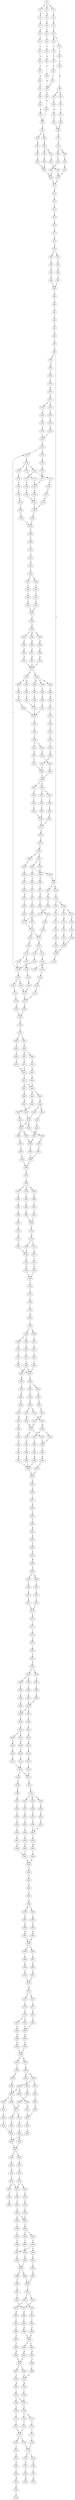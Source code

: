 strict digraph  {
	S0 -> S1 [ label = Y ];
	S0 -> S2 [ label = S ];
	S0 -> S3 [ label = K ];
	S1 -> S4 [ label = K ];
	S2 -> S5 [ label = Q ];
	S3 -> S6 [ label = S ];
	S4 -> S7 [ label = S ];
	S5 -> S8 [ label = S ];
	S6 -> S9 [ label = Q ];
	S7 -> S10 [ label = L ];
	S8 -> S11 [ label = F ];
	S9 -> S12 [ label = S ];
	S10 -> S13 [ label = T ];
	S11 -> S14 [ label = I ];
	S12 -> S15 [ label = H ];
	S12 -> S16 [ label = L ];
	S13 -> S17 [ label = L ];
	S14 -> S18 [ label = V ];
	S15 -> S19 [ label = A ];
	S16 -> S20 [ label = T ];
	S17 -> S21 [ label = V ];
	S18 -> S22 [ label = K ];
	S19 -> S23 [ label = V ];
	S20 -> S24 [ label = K ];
	S21 -> S25 [ label = S ];
	S22 -> S26 [ label = Y ];
	S23 -> S27 [ label = K ];
	S24 -> S28 [ label = D ];
	S25 -> S29 [ label = K ];
	S26 -> S30 [ label = K ];
	S27 -> S31 [ label = Y ];
	S28 -> S32 [ label = R ];
	S28 -> S33 [ label = K ];
	S29 -> S34 [ label = S ];
	S30 -> S35 [ label = L ];
	S31 -> S30 [ label = K ];
	S32 -> S36 [ label = L ];
	S33 -> S37 [ label = L ];
	S34 -> S38 [ label = K ];
	S35 -> S39 [ label = K ];
	S36 -> S40 [ label = K ];
	S37 -> S41 [ label = K ];
	S38 -> S42 [ label = L ];
	S39 -> S43 [ label = L ];
	S40 -> S44 [ label = F ];
	S41 -> S45 [ label = F ];
	S42 -> S46 [ label = K ];
	S43 -> S47 [ label = L ];
	S44 -> S48 [ label = L ];
	S45 -> S48 [ label = L ];
	S46 -> S43 [ label = L ];
	S47 -> S49 [ label = P ];
	S47 -> S50 [ label = A ];
	S48 -> S51 [ label = A ];
	S49 -> S52 [ label = K ];
	S50 -> S53 [ label = K ];
	S51 -> S54 [ label = R ];
	S52 -> S55 [ label = K ];
	S52 -> S56 [ label = R ];
	S53 -> S57 [ label = K ];
	S54 -> S58 [ label = R ];
	S54 -> S59 [ label = K ];
	S55 -> S60 [ label = V ];
	S56 -> S61 [ label = V ];
	S57 -> S62 [ label = V ];
	S58 -> S63 [ label = V ];
	S59 -> S64 [ label = V ];
	S60 -> S65 [ label = E ];
	S61 -> S66 [ label = E ];
	S62 -> S65 [ label = E ];
	S63 -> S67 [ label = E ];
	S64 -> S68 [ label = E ];
	S65 -> S69 [ label = K ];
	S66 -> S70 [ label = K ];
	S67 -> S70 [ label = K ];
	S68 -> S69 [ label = K ];
	S69 -> S71 [ label = N ];
	S70 -> S71 [ label = N ];
	S71 -> S72 [ label = R ];
	S72 -> S73 [ label = L ];
	S73 -> S74 [ label = T ];
	S74 -> S75 [ label = Y ];
	S75 -> S76 [ label = V ];
	S76 -> S77 [ label = V ];
	S77 -> S78 [ label = P ];
	S78 -> S79 [ label = N ];
	S79 -> S80 [ label = Q ];
	S79 -> S81 [ label = L ];
	S80 -> S82 [ label = L ];
	S81 -> S83 [ label = L ];
	S82 -> S84 [ label = P ];
	S83 -> S85 [ label = P ];
	S84 -> S86 [ label = T ];
	S85 -> S87 [ label = T ];
	S86 -> S88 [ label = L ];
	S87 -> S88 [ label = L ];
	S88 -> S89 [ label = V ];
	S89 -> S90 [ label = T ];
	S90 -> S91 [ label = Y ];
	S91 -> S92 [ label = F ];
	S92 -> S93 [ label = V ];
	S93 -> S94 [ label = A ];
	S94 -> S95 [ label = V ];
	S95 -> S96 [ label = V ];
	S96 -> S97 [ label = E ];
	S96 -> S98 [ label = G ];
	S97 -> S99 [ label = D ];
	S98 -> S100 [ label = D ];
	S98 -> S101 [ label = V ];
	S99 -> S102 [ label = V ];
	S100 -> S103 [ label = V ];
	S101 -> S104 [ label = N ];
	S102 -> S105 [ label = A ];
	S103 -> S106 [ label = A ];
	S103 -> S107 [ label = T ];
	S104 -> S108 [ label = V ];
	S105 -> S109 [ label = D ];
	S106 -> S110 [ label = K ];
	S106 -> S111 [ label = N ];
	S107 -> S112 [ label = N ];
	S108 -> S113 [ label = F ];
	S109 -> S114 [ label = K ];
	S110 -> S115 [ label = R ];
	S111 -> S116 [ label = R ];
	S112 -> S117 [ label = K ];
	S113 -> S118 [ label = I ];
	S114 -> S119 [ label = F ];
	S114 -> S120 [ label = S ];
	S115 -> S121 [ label = S ];
	S116 -> S122 [ label = S ];
	S117 -> S123 [ label = S ];
	S118 -> S124 [ label = V ];
	S119 -> S125 [ label = G ];
	S120 -> S126 [ label = G ];
	S121 -> S127 [ label = G ];
	S122 -> S128 [ label = G ];
	S123 -> S129 [ label = G ];
	S124 -> S130 [ label = M ];
	S124 -> S131 [ label = I ];
	S125 -> S132 [ label = L ];
	S126 -> S133 [ label = L ];
	S127 -> S134 [ label = P ];
	S128 -> S134 [ label = P ];
	S129 -> S135 [ label = P ];
	S130 -> S136 [ label = E ];
	S131 -> S137 [ label = E ];
	S132 -> S138 [ label = R ];
	S133 -> S139 [ label = R ];
	S134 -> S140 [ label = R ];
	S135 -> S140 [ label = R ];
	S136 -> S141 [ label = N ];
	S137 -> S142 [ label = I ];
	S137 -> S143 [ label = N ];
	S138 -> S144 [ label = L ];
	S139 -> S144 [ label = L ];
	S140 -> S145 [ label = L ];
	S141 -> S146 [ label = V ];
	S141 -> S147 [ label = T ];
	S142 -> S148 [ label = A ];
	S143 -> S149 [ label = V ];
	S144 -> S150 [ label = Y ];
	S145 -> S151 [ label = Y ];
	S146 -> S152 [ label = S ];
	S147 -> S153 [ label = S ];
	S148 -> S154 [ label = T ];
	S149 -> S152 [ label = S ];
	S150 -> S155 [ label = I ];
	S150 -> S156 [ label = T ];
	S151 -> S155 [ label = I ];
	S152 -> S157 [ label = T ];
	S153 -> S158 [ label = T ];
	S154 -> S159 [ label = T ];
	S155 -> S160 [ label = F ];
	S156 -> S161 [ label = F ];
	S157 -> S162 [ label = G ];
	S157 -> S163 [ label = D ];
	S158 -> S164 [ label = D ];
	S159 -> S165 [ label = D ];
	S160 -> S166 [ label = L ];
	S160 -> S167 [ label = I ];
	S160 -> S168 [ label = V ];
	S161 -> S169 [ label = I ];
	S162 -> S170 [ label = A ];
	S163 -> S171 [ label = A ];
	S164 -> S171 [ label = A ];
	S165 -> S172 [ label = A ];
	S166 -> S173 [ label = A ];
	S166 -> S174 [ label = G ];
	S167 -> S175 [ label = A ];
	S168 -> S176 [ label = C ];
	S169 -> S177 [ label = A ];
	S170 -> S178 [ label = C ];
	S171 -> S179 [ label = C ];
	S172 -> S179 [ label = C ];
	S173 -> S180 [ label = P ];
	S174 -> S181 [ label = P ];
	S175 -> S182 [ label = P ];
	S176 -> S183 [ label = P ];
	S177 -> S182 [ label = P ];
	S178 -> S184 [ label = A ];
	S179 -> S185 [ label = A ];
	S180 -> S186 [ label = G ];
	S181 -> S187 [ label = G ];
	S182 -> S188 [ label = G ];
	S183 -> S189 [ label = V ];
	S184 -> S190 [ label = L ];
	S185 -> S190 [ label = L ];
	S186 -> S191 [ label = F ];
	S187 -> S192 [ label = F ];
	S188 -> S191 [ label = F ];
	S189 -> S193 [ label = F ];
	S190 -> S194 [ label = K ];
	S191 -> S195 [ label = F ];
	S192 -> S195 [ label = F ];
	S193 -> S196 [ label = F ];
	S194 -> S197 [ label = L ];
	S195 -> S198 [ label = C ];
	S196 -> S199 [ label = C ];
	S197 -> S200 [ label = I ];
	S197 -> S201 [ label = V ];
	S198 -> S202 [ label = L ];
	S199 -> S202 [ label = L ];
	S200 -> S203 [ label = P ];
	S201 -> S204 [ label = P ];
	S202 -> S205 [ label = V ];
	S203 -> S206 [ label = P ];
	S204 -> S207 [ label = P ];
	S204 -> S208 [ label = T ];
	S205 -> S209 [ label = V ];
	S206 -> S210 [ label = A ];
	S207 -> S211 [ label = A ];
	S208 -> S212 [ label = A ];
	S209 -> S213 [ label = I ];
	S210 -> S214 [ label = D ];
	S211 -> S214 [ label = D ];
	S212 -> S215 [ label = D ];
	S213 -> S216 [ label = C ];
	S214 -> S217 [ label = C ];
	S215 -> S218 [ label = C ];
	S216 -> S219 [ label = H ];
	S217 -> S220 [ label = F ];
	S217 -> S221 [ label = L ];
	S218 -> S220 [ label = F ];
	S219 -> S222 [ label = S ];
	S220 -> S223 [ label = Y ];
	S220 -> S224 [ label = S ];
	S221 -> S225 [ label = Y ];
	S222 -> S226 [ label = A ];
	S222 -> S227 [ label = T ];
	S223 -> S228 [ label = H ];
	S224 -> S229 [ label = H ];
	S225 -> S230 [ label = H ];
	S226 -> S231 [ label = C ];
	S227 -> S232 [ label = C ];
	S228 -> S233 [ label = Q ];
	S228 -> S234 [ label = R ];
	S229 -> S235 [ label = Q ];
	S230 -> S236 [ label = Q ];
	S231 -> S237 [ label = T ];
	S232 -> S238 [ label = T ];
	S233 -> S239 [ label = I ];
	S234 -> S240 [ label = I ];
	S235 -> S241 [ label = I ];
	S236 -> S239 [ label = I ];
	S237 -> S242 [ label = Q ];
	S238 -> S243 [ label = Q ];
	S239 -> S244 [ label = Q ];
	S239 -> S245 [ label = R ];
	S240 -> S246 [ label = Q ];
	S241 -> S244 [ label = Q ];
	S242 -> S247 [ label = F ];
	S243 -> S247 [ label = F ];
	S244 -> S248 [ label = S ];
	S244 -> S249 [ label = N ];
	S245 -> S250 [ label = N ];
	S246 -> S251 [ label = N ];
	S247 -> S252 [ label = A ];
	S248 -> S253 [ label = P ];
	S249 -> S254 [ label = P ];
	S250 -> S255 [ label = P ];
	S251 -> S254 [ label = P ];
	S252 -> S256 [ label = R ];
	S253 -> S257 [ label = G ];
	S254 -> S258 [ label = G ];
	S255 -> S259 [ label = G ];
	S256 -> S260 [ label = H ];
	S256 -> S261 [ label = C ];
	S256 -> S262 [ label = R ];
	S257 -> S263 [ label = C ];
	S258 -> S264 [ label = C ];
	S259 -> S264 [ label = C ];
	S260 -> S265 [ label = R ];
	S261 -> S266 [ label = R ];
	S262 -> S267 [ label = R ];
	S263 -> S268 [ label = Y ];
	S264 -> S268 [ label = Y ];
	S265 -> S269 [ label = G ];
	S266 -> S270 [ label = G ];
	S267 -> S271 [ label = G ];
	S268 -> S272 [ label = P ];
	S269 -> S273 [ label = E ];
	S270 -> S274 [ label = E ];
	S271 -> S275 [ label = E ];
	S272 -> S276 [ label = L ];
	S273 -> S277 [ label = S ];
	S274 -> S277 [ label = S ];
	S275 -> S277 [ label = S ];
	S276 -> S278 [ label = C ];
	S276 -> S279 [ label = H ];
	S276 -> S280 [ label = R ];
	S277 -> S281 [ label = N ];
	S277 -> S282 [ label = T ];
	S278 -> S283 [ label = F ];
	S279 -> S284 [ label = F ];
	S280 -> S285 [ label = F ];
	S281 -> S286 [ label = H ];
	S281 -> S287 [ label = R ];
	S282 -> S288 [ label = H ];
	S282 -> S289 [ label = R ];
	S282 -> S290 [ label = C ];
	S283 -> S291 [ label = T ];
	S284 -> S292 [ label = T ];
	S285 -> S293 [ label = T ];
	S286 -> S294 [ label = I ];
	S287 -> S295 [ label = I ];
	S288 -> S296 [ label = I ];
	S289 -> S297 [ label = I ];
	S290 -> S298 [ label = I ];
	S291 -> S299 [ label = L ];
	S292 -> S300 [ label = L ];
	S293 -> S301 [ label = L ];
	S294 -> S302 [ label = K ];
	S295 -> S303 [ label = K ];
	S296 -> S304 [ label = R ];
	S297 -> S305 [ label = K ];
	S298 -> S306 [ label = K ];
	S299 -> S307 [ label = S ];
	S300 -> S308 [ label = I ];
	S301 -> S308 [ label = I ];
	S302 -> S309 [ label = L ];
	S303 -> S310 [ label = L ];
	S304 -> S311 [ label = L ];
	S305 -> S310 [ label = L ];
	S306 -> S312 [ label = L ];
	S307 -> S313 [ label = T ];
	S308 -> S314 [ label = T ];
	S309 -> S315 [ label = I ];
	S310 -> S315 [ label = I ];
	S311 -> S316 [ label = I ];
	S312 -> S315 [ label = I ];
	S313 -> S317 [ label = Q ];
	S314 -> S318 [ label = Q ];
	S315 -> S319 [ label = S ];
	S316 -> S320 [ label = S ];
	S317 -> S321 [ label = V ];
	S318 -> S322 [ label = V ];
	S318 -> S323 [ label = I ];
	S319 -> S324 [ label = C ];
	S320 -> S325 [ label = Y ];
	S321 -> S326 [ label = A ];
	S322 -> S326 [ label = A ];
	S323 -> S327 [ label = A ];
	S324 -> S328 [ label = V ];
	S325 -> S329 [ label = I ];
	S326 -> S330 [ label = S ];
	S327 -> S331 [ label = S ];
	S328 -> S332 [ label = I ];
	S328 -> S333 [ label = T ];
	S329 -> S334 [ label = I ];
	S330 -> S335 [ label = H ];
	S331 -> S336 [ label = H ];
	S332 -> S337 [ label = S ];
	S333 -> S338 [ label = S ];
	S334 -> S339 [ label = S ];
	S335 -> S340 [ label = L ];
	S336 -> S340 [ label = L ];
	S337 -> S341 [ label = V ];
	S338 -> S342 [ label = V ];
	S339 -> S343 [ label = V ];
	S340 -> S344 [ label = S ];
	S341 -> S345 [ label = Y ];
	S342 -> S346 [ label = Y ];
	S343 -> S345 [ label = Y ];
	S344 -> S347 [ label = G ];
	S345 -> S348 [ label = S ];
	S346 -> S348 [ label = S ];
	S347 -> S349 [ label = S ];
	S348 -> S350 [ label = L ];
	S348 -> S351 [ label = V ];
	S349 -> S352 [ label = L ];
	S350 -> S353 [ label = V ];
	S350 -> S354 [ label = A ];
	S351 -> S355 [ label = V ];
	S352 -> S356 [ label = W ];
	S353 -> S357 [ label = I ];
	S354 -> S358 [ label = I ];
	S355 -> S359 [ label = I ];
	S356 -> S360 [ label = T ];
	S357 -> S361 [ label = L ];
	S358 -> S362 [ label = L ];
	S359 -> S363 [ label = L ];
	S360 -> S364 [ label = S ];
	S360 -> S365 [ label = G ];
	S361 -> S366 [ label = L ];
	S362 -> S367 [ label = L ];
	S363 -> S366 [ label = L ];
	S364 -> S368 [ label = T ];
	S364 -> S369 [ label = S ];
	S365 -> S370 [ label = I ];
	S366 -> S371 [ label = F ];
	S367 -> S371 [ label = F ];
	S368 -> S372 [ label = A ];
	S369 -> S373 [ label = A ];
	S370 -> S374 [ label = A ];
	S371 -> S375 [ label = C ];
	S372 -> S376 [ label = L ];
	S373 -> S377 [ label = L ];
	S374 -> S378 [ label = L ];
	S375 -> S379 [ label = G ];
	S376 -> S380 [ label = L ];
	S377 -> S381 [ label = L ];
	S378 -> S382 [ label = L ];
	S379 -> S383 [ label = S ];
	S380 -> S384 [ label = A ];
	S380 -> S385 [ label = T ];
	S381 -> S384 [ label = A ];
	S382 -> S384 [ label = A ];
	S383 -> S386 [ label = G ];
	S383 -> S387 [ label = A ];
	S384 -> S388 [ label = C ];
	S385 -> S389 [ label = R ];
	S386 -> S390 [ label = V ];
	S387 -> S391 [ label = V ];
	S387 -> S392 [ label = M ];
	S388 -> S393 [ label = T ];
	S388 -> S394 [ label = R ];
	S389 -> S395 [ label = T ];
	S390 -> S396 [ label = I ];
	S391 -> S397 [ label = I ];
	S391 -> S398 [ label = V ];
	S392 -> S399 [ label = V ];
	S393 -> S400 [ label = R ];
	S394 -> S401 [ label = S ];
	S395 -> S402 [ label = K ];
	S396 -> S403 [ label = G ];
	S397 -> S404 [ label = G ];
	S398 -> S98 [ label = G ];
	S399 -> S405 [ label = G ];
	S400 -> S406 [ label = G ];
	S401 -> S407 [ label = G ];
	S402 -> S408 [ label = K ];
	S403 -> S409 [ label = I ];
	S404 -> S410 [ label = V ];
	S405 -> S411 [ label = I ];
	S406 -> S412 [ label = R ];
	S406 -> S413 [ label = N ];
	S407 -> S414 [ label = N ];
	S408 -> S415 [ label = S ];
	S409 -> S416 [ label = N ];
	S410 -> S417 [ label = T ];
	S411 -> S418 [ label = D ];
	S412 -> S419 [ label = M ];
	S413 -> S420 [ label = M ];
	S414 -> S421 [ label = M ];
	S415 -> S422 [ label = M ];
	S416 -> S423 [ label = V ];
	S417 -> S424 [ label = V ];
	S418 -> S425 [ label = I ];
	S419 -> S426 [ label = M ];
	S420 -> S427 [ label = M ];
	S421 -> S427 [ label = M ];
	S422 -> S428 [ label = M ];
	S423 -> S429 [ label = F ];
	S424 -> S430 [ label = F ];
	S425 -> S431 [ label = F ];
	S426 -> S432 [ label = N ];
	S426 -> S433 [ label = S ];
	S427 -> S434 [ label = R ];
	S427 -> S435 [ label = S ];
	S428 -> S436 [ label = S ];
	S429 -> S118 [ label = I ];
	S430 -> S437 [ label = I ];
	S431 -> S438 [ label = I ];
	S432 -> S439 [ label = T ];
	S433 -> S440 [ label = S ];
	S434 -> S441 [ label = T ];
	S435 -> S440 [ label = S ];
	S436 -> S442 [ label = T ];
	S437 -> S124 [ label = V ];
	S438 -> S443 [ label = V ];
	S439 -> S444 [ label = Y ];
	S440 -> S445 [ label = Y ];
	S441 -> S446 [ label = Y ];
	S442 -> S447 [ label = Y ];
	S443 -> S131 [ label = I ];
	S444 -> S448 [ label = R ];
	S445 -> S449 [ label = R ];
	S446 -> S450 [ label = R ];
	S447 -> S451 [ label = R ];
	S448 -> S452 [ label = L ];
	S449 -> S453 [ label = L ];
	S450 -> S452 [ label = L ];
	S451 -> S452 [ label = L ];
	S452 -> S454 [ label = P ];
	S453 -> S454 [ label = P ];
	S454 -> S455 [ label = Y ];
	S455 -> S456 [ label = S ];
	S456 -> S457 [ label = I ];
	S457 -> S458 [ label = A ];
	S458 -> S459 [ label = L ];
	S459 -> S460 [ label = Y ];
	S460 -> S461 [ label = R ];
	S461 -> S462 [ label = D ];
	S462 -> S463 [ label = Y ];
	S463 -> S464 [ label = S ];
	S464 -> S465 [ label = M ];
	S465 -> S466 [ label = V ];
	S466 -> S467 [ label = T ];
	S466 -> S468 [ label = A ];
	S467 -> S469 [ label = Y ];
	S468 -> S470 [ label = Y ];
	S469 -> S471 [ label = L ];
	S470 -> S472 [ label = L ];
	S471 -> S473 [ label = F ];
	S472 -> S474 [ label = F ];
	S473 -> S475 [ label = C ];
	S474 -> S475 [ label = C ];
	S475 -> S476 [ label = E ];
	S476 -> S477 [ label = T ];
	S477 -> S478 [ label = S ];
	S478 -> S479 [ label = G ];
	S479 -> S480 [ label = L ];
	S480 -> S481 [ label = F ];
	S481 -> S482 [ label = H ];
	S482 -> S483 [ label = F ];
	S482 -> S484 [ label = S ];
	S483 -> S485 [ label = S ];
	S483 -> S486 [ label = F ];
	S484 -> S487 [ label = S ];
	S485 -> S488 [ label = Y ];
	S486 -> S489 [ label = Y ];
	S487 -> S490 [ label = Y ];
	S488 -> S491 [ label = L ];
	S489 -> S492 [ label = L ];
	S490 -> S493 [ label = L ];
	S491 -> S494 [ label = Q ];
	S492 -> S495 [ label = Q ];
	S493 -> S494 [ label = Q ];
	S494 -> S496 [ label = A ];
	S494 -> S497 [ label = V ];
	S495 -> S496 [ label = A ];
	S496 -> S498 [ label = V ];
	S497 -> S499 [ label = V ];
	S498 -> S500 [ label = C ];
	S499 -> S501 [ label = C ];
	S500 -> S502 [ label = G ];
	S500 -> S503 [ label = S ];
	S501 -> S504 [ label = S ];
	S502 -> S505 [ label = H ];
	S503 -> S506 [ label = H ];
	S504 -> S507 [ label = N ];
	S505 -> S508 [ label = F ];
	S506 -> S509 [ label = F ];
	S507 -> S510 [ label = F ];
	S508 -> S511 [ label = S ];
	S509 -> S512 [ label = S ];
	S510 -> S513 [ label = S ];
	S511 -> S514 [ label = I ];
	S512 -> S514 [ label = I ];
	S513 -> S515 [ label = I ];
	S514 -> S516 [ label = T ];
	S514 -> S517 [ label = A ];
	S515 -> S517 [ label = A ];
	S516 -> S518 [ label = R ];
	S517 -> S519 [ label = R ];
	S518 -> S520 [ label = G ];
	S519 -> S521 [ label = G ];
	S520 -> S522 [ label = G ];
	S521 -> S523 [ label = S ];
	S521 -> S524 [ label = R ];
	S521 -> S525 [ label = E ];
	S522 -> S526 [ label = P ];
	S523 -> S527 [ label = P ];
	S524 -> S528 [ label = P ];
	S525 -> S529 [ label = P ];
	S526 -> S530 [ label = S ];
	S527 -> S531 [ label = S ];
	S528 -> S532 [ label = S ];
	S529 -> S533 [ label = S ];
	S530 -> S534 [ label = A ];
	S531 -> S535 [ label = V ];
	S532 -> S536 [ label = V ];
	S533 -> S537 [ label = V ];
	S534 -> S538 [ label = L ];
	S535 -> S539 [ label = L ];
	S536 -> S540 [ label = F ];
	S537 -> S540 [ label = F ];
	S538 -> S541 [ label = T ];
	S539 -> S542 [ label = T ];
	S540 -> S543 [ label = T ];
	S541 -> S544 [ label = M ];
	S542 -> S545 [ label = M ];
	S543 -> S546 [ label = M ];
	S544 -> S547 [ label = L ];
	S545 -> S547 [ label = L ];
	S546 -> S548 [ label = L ];
	S547 -> S549 [ label = M ];
	S548 -> S549 [ label = M ];
	S549 -> S550 [ label = K ];
	S550 -> S551 [ label = P ];
	S551 -> S552 [ label = V ];
	S552 -> S553 [ label = T ];
	S553 -> S554 [ label = V ];
	S554 -> S555 [ label = M ];
	S554 -> S556 [ label = T ];
	S555 -> S557 [ label = S ];
	S556 -> S558 [ label = S ];
	S557 -> S559 [ label = F ];
	S558 -> S560 [ label = F ];
	S559 -> S561 [ label = W ];
	S560 -> S562 [ label = W ];
	S561 -> S563 [ label = M ];
	S562 -> S563 [ label = M ];
	S563 -> S564 [ label = Y ];
	S563 -> S565 [ label = D ];
	S564 -> S566 [ label = I ];
	S565 -> S567 [ label = I ];
	S566 -> S568 [ label = F ];
	S567 -> S569 [ label = F ];
	S568 -> S570 [ label = S ];
	S569 -> S571 [ label = S ];
	S570 -> S572 [ label = L ];
	S571 -> S572 [ label = L ];
	S572 -> S573 [ label = N ];
	S573 -> S574 [ label = T ];
	S573 -> S575 [ label = A ];
	S574 -> S576 [ label = L ];
	S575 -> S577 [ label = L ];
	S576 -> S578 [ label = F ];
	S577 -> S579 [ label = F ];
	S578 -> S580 [ label = Y ];
	S578 -> S581 [ label = S ];
	S579 -> S582 [ label = Y ];
	S580 -> S583 [ label = Y ];
	S581 -> S584 [ label = Y ];
	S582 -> S583 [ label = Y ];
	S583 -> S585 [ label = M ];
	S584 -> S586 [ label = M ];
	S585 -> S587 [ label = P ];
	S586 -> S588 [ label = P ];
	S587 -> S589 [ label = T ];
	S588 -> S589 [ label = T ];
	S589 -> S590 [ label = H ];
	S589 -> S591 [ label = R ];
	S590 -> S592 [ label = L ];
	S591 -> S593 [ label = L ];
	S592 -> S594 [ label = H ];
	S592 -> S595 [ label = N ];
	S593 -> S596 [ label = H ];
	S594 -> S597 [ label = C ];
	S594 -> S598 [ label = S ];
	S595 -> S599 [ label = S ];
	S596 -> S600 [ label = S ];
	S597 -> S601 [ label = N ];
	S598 -> S602 [ label = N ];
	S598 -> S603 [ label = D ];
	S599 -> S604 [ label = D ];
	S600 -> S603 [ label = D ];
	S601 -> S605 [ label = V ];
	S602 -> S606 [ label = V ];
	S603 -> S607 [ label = A ];
	S603 -> S608 [ label = V ];
	S604 -> S609 [ label = V ];
	S605 -> S610 [ label = M ];
	S606 -> S611 [ label = M ];
	S607 -> S612 [ label = R ];
	S608 -> S613 [ label = R ];
	S609 -> S613 [ label = R ];
	S610 -> S614 [ label = I ];
	S611 -> S614 [ label = I ];
	S612 -> S615 [ label = I ];
	S613 -> S616 [ label = I ];
	S613 -> S617 [ label = V ];
	S614 -> S618 [ label = V ];
	S615 -> S619 [ label = V ];
	S616 -> S620 [ label = V ];
	S617 -> S621 [ label = V ];
	S618 -> S622 [ label = L ];
	S619 -> S623 [ label = L ];
	S620 -> S623 [ label = L ];
	S621 -> S624 [ label = L ];
	S622 -> S625 [ label = L ];
	S623 -> S625 [ label = L ];
	S624 -> S626 [ label = L ];
	S625 -> S627 [ label = I ];
	S626 -> S627 [ label = I ];
	S627 -> S628 [ label = V ];
	S627 -> S629 [ label = L ];
	S628 -> S630 [ label = L ];
	S629 -> S631 [ label = L ];
	S630 -> S632 [ label = N ];
	S631 -> S633 [ label = N ];
	S632 -> S634 [ label = G ];
	S633 -> S635 [ label = G ];
	S634 -> S636 [ label = M ];
	S634 -> S637 [ label = V ];
	S635 -> S638 [ label = L ];
	S635 -> S637 [ label = V ];
	S636 -> S639 [ label = V ];
	S637 -> S640 [ label = V ];
	S638 -> S641 [ label = V ];
	S639 -> S642 [ label = T ];
	S640 -> S643 [ label = T ];
	S641 -> S644 [ label = T ];
	S643 -> S645 [ label = L ];
	S644 -> S646 [ label = L ];
	S645 -> S647 [ label = V ];
	S645 -> S648 [ label = A ];
	S646 -> S647 [ label = V ];
	S647 -> S649 [ label = Y ];
	S648 -> S650 [ label = Y ];
	S649 -> S651 [ label = I ];
	S649 -> S652 [ label = V ];
	S650 -> S653 [ label = I ];
	S651 -> S654 [ label = V ];
	S652 -> S655 [ label = V ];
	S653 -> S656 [ label = V ];
	S654 -> S657 [ label = L ];
	S654 -> S658 [ label = F ];
	S655 -> S659 [ label = L ];
	S656 -> S657 [ label = L ];
	S657 -> S660 [ label = F ];
	S658 -> S661 [ label = F ];
	S659 -> S662 [ label = F ];
	S660 -> S663 [ label = I ];
	S661 -> S664 [ label = I ];
	S662 -> S663 [ label = I ];
	S663 -> S665 [ label = G ];
	S663 -> S666 [ label = E ];
	S664 -> S667 [ label = G ];
	S665 -> S668 [ label = F ];
	S666 -> S669 [ label = F ];
	S667 -> S668 [ label = F ];
	S668 -> S670 [ label = L ];
	S669 -> S671 [ label = L ];
	S670 -> S672 [ label = P ];
	S670 -> S673 [ label = T ];
	S671 -> S674 [ label = T ];
	S672 -> S675 [ label = I ];
	S672 -> S676 [ label = A ];
	S673 -> S677 [ label = T ];
	S674 -> S677 [ label = T ];
	S675 -> S678 [ label = D ];
	S676 -> S679 [ label = D ];
	S677 -> S680 [ label = D ];
	S678 -> S681 [ label = L ];
	S679 -> S682 [ label = L ];
	S680 -> S683 [ label = L ];
	S681 -> S684 [ label = V ];
	S682 -> S685 [ label = A ];
	S683 -> S686 [ label = A ];
	S684 -> S687 [ label = P ];
	S685 -> S688 [ label = P ];
	S686 -> S688 [ label = P ];
	S687 -> S689 [ label = A ];
	S688 -> S690 [ label = A ];
	S688 -> S691 [ label = P ];
	S689 -> S692 [ label = H ];
	S690 -> S693 [ label = H ];
	S691 -> S694 [ label = H ];
	S692 -> S695 [ label = P ];
	S693 -> S695 [ label = P ];
	S694 -> S696 [ label = P ];
	S695 -> S697 [ label = L ];
	S695 -> S698 [ label = I ];
	S696 -> S699 [ label = I ];
	S697 -> S700 [ label = G ];
	S698 -> S701 [ label = G ];
	S699 -> S701 [ label = G ];
	S700 -> S702 [ label = M ];
	S701 -> S703 [ label = M ];
	S702 -> S704 [ label = L ];
	S703 -> S705 [ label = L ];
	S704 -> S706 [ label = L ];
	S704 -> S707 [ label = I ];
	S705 -> S707 [ label = I ];
	S706 -> S708 [ label = F ];
	S707 -> S709 [ label = F ];
	S708 -> S710 [ label = T ];
	S709 -> S711 [ label = A ];
	S709 -> S712 [ label = T ];
	S710 -> S713 [ label = T ];
	S711 -> S714 [ label = T ];
	S712 -> S715 [ label = T ];
	S713 -> S716 [ label = V ];
	S714 -> S717 [ label = V ];
	S715 -> S716 [ label = V ];
	S716 -> S718 [ label = H ];
	S716 -> S719 [ label = L ];
	S717 -> S720 [ label = L ];
	S718 -> S721 [ label = S ];
	S719 -> S722 [ label = S ];
	S720 -> S722 [ label = S ];
	S721 -> S723 [ label = A ];
	S722 -> S724 [ label = A ];
	S722 -> S725 [ label = L ];
	S723 -> S726 [ label = N ];
	S724 -> S727 [ label = N ];
	S725 -> S728 [ label = N ];
	S726 -> S729 [ label = T ];
	S727 -> S730 [ label = S ];
	S728 -> S731 [ label = S ];
	S729 -> S732 [ label = M ];
	S730 -> S733 [ label = M ];
	S731 -> S734 [ label = M ];
	S732 -> S735 [ label = E ];
	S735 -> S736 [ label = G ];
}
